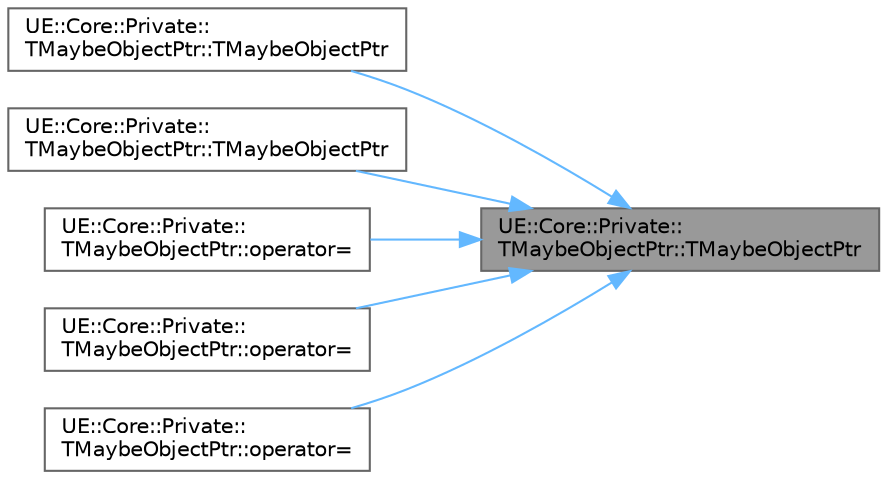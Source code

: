 digraph "UE::Core::Private::TMaybeObjectPtr::TMaybeObjectPtr"
{
 // INTERACTIVE_SVG=YES
 // LATEX_PDF_SIZE
  bgcolor="transparent";
  edge [fontname=Helvetica,fontsize=10,labelfontname=Helvetica,labelfontsize=10];
  node [fontname=Helvetica,fontsize=10,shape=box,height=0.2,width=0.4];
  rankdir="RL";
  Node1 [id="Node000001",label="UE::Core::Private::\lTMaybeObjectPtr::TMaybeObjectPtr",height=0.2,width=0.4,color="gray40", fillcolor="grey60", style="filled", fontcolor="black",tooltip=" "];
  Node1 -> Node2 [id="edge1_Node000001_Node000002",dir="back",color="steelblue1",style="solid",tooltip=" "];
  Node2 [id="Node000002",label="UE::Core::Private::\lTMaybeObjectPtr::TMaybeObjectPtr",height=0.2,width=0.4,color="grey40", fillcolor="white", style="filled",URL="$dc/d92/classUE_1_1Core_1_1Private_1_1TMaybeObjectPtr.html#ad8c4740ac3dfa276143f5ff793777388",tooltip=" "];
  Node1 -> Node3 [id="edge2_Node000001_Node000003",dir="back",color="steelblue1",style="solid",tooltip=" "];
  Node3 [id="Node000003",label="UE::Core::Private::\lTMaybeObjectPtr::TMaybeObjectPtr",height=0.2,width=0.4,color="grey40", fillcolor="white", style="filled",URL="$dc/d92/classUE_1_1Core_1_1Private_1_1TMaybeObjectPtr.html#aebcf8ea0ee2bb668f5c23624c2d0458a",tooltip=" "];
  Node1 -> Node4 [id="edge3_Node000001_Node000004",dir="back",color="steelblue1",style="solid",tooltip=" "];
  Node4 [id="Node000004",label="UE::Core::Private::\lTMaybeObjectPtr::operator=",height=0.2,width=0.4,color="grey40", fillcolor="white", style="filled",URL="$dc/d92/classUE_1_1Core_1_1Private_1_1TMaybeObjectPtr.html#a81224262061ec1e162540ef8090b9c0e",tooltip=" "];
  Node1 -> Node5 [id="edge4_Node000001_Node000005",dir="back",color="steelblue1",style="solid",tooltip=" "];
  Node5 [id="Node000005",label="UE::Core::Private::\lTMaybeObjectPtr::operator=",height=0.2,width=0.4,color="grey40", fillcolor="white", style="filled",URL="$dc/d92/classUE_1_1Core_1_1Private_1_1TMaybeObjectPtr.html#aa3fe48d1b3886e62af85e13ab70f1eef",tooltip=" "];
  Node1 -> Node6 [id="edge5_Node000001_Node000006",dir="back",color="steelblue1",style="solid",tooltip=" "];
  Node6 [id="Node000006",label="UE::Core::Private::\lTMaybeObjectPtr::operator=",height=0.2,width=0.4,color="grey40", fillcolor="white", style="filled",URL="$dc/d92/classUE_1_1Core_1_1Private_1_1TMaybeObjectPtr.html#a96fabc705af22989aa5bf7f899ed6c1a",tooltip=" "];
}
